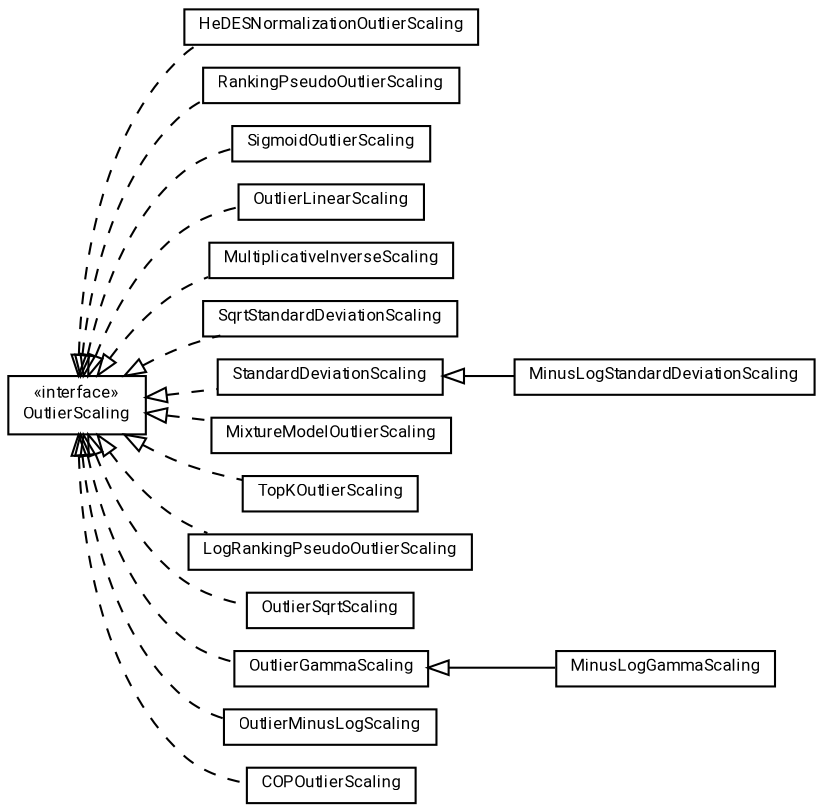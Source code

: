 #!/usr/local/bin/dot
#
# Class diagram 
# Generated by UMLGraph version R5_7_2-60-g0e99a6 (http://www.spinellis.gr/umlgraph/)
#

digraph G {
	graph [fontnames="svg"]
	edge [fontname="Roboto",fontsize=7,labelfontname="Roboto",labelfontsize=7,color="black"];
	node [fontname="Roboto",fontcolor="black",fontsize=8,shape=plaintext,margin=0,width=0,height=0];
	nodesep=0.15;
	ranksep=0.25;
	rankdir=LR;
	// de.lmu.ifi.dbs.elki.utilities.scaling.outlier.MinusLogGammaScaling
	c760546 [label=<<table title="de.lmu.ifi.dbs.elki.utilities.scaling.outlier.MinusLogGammaScaling" border="0" cellborder="1" cellspacing="0" cellpadding="2" href="MinusLogGammaScaling.html" target="_parent">
		<tr><td><table border="0" cellspacing="0" cellpadding="1">
		<tr><td align="center" balign="center"> <font face="Roboto">MinusLogGammaScaling</font> </td></tr>
		</table></td></tr>
		</table>>, URL="MinusLogGammaScaling.html"];
	// de.lmu.ifi.dbs.elki.utilities.scaling.outlier.HeDESNormalizationOutlierScaling
	c760548 [label=<<table title="de.lmu.ifi.dbs.elki.utilities.scaling.outlier.HeDESNormalizationOutlierScaling" border="0" cellborder="1" cellspacing="0" cellpadding="2" href="HeDESNormalizationOutlierScaling.html" target="_parent">
		<tr><td><table border="0" cellspacing="0" cellpadding="1">
		<tr><td align="center" balign="center"> <font face="Roboto">HeDESNormalizationOutlierScaling</font> </td></tr>
		</table></td></tr>
		</table>>, URL="HeDESNormalizationOutlierScaling.html"];
	// de.lmu.ifi.dbs.elki.utilities.scaling.outlier.MinusLogStandardDeviationScaling
	c760549 [label=<<table title="de.lmu.ifi.dbs.elki.utilities.scaling.outlier.MinusLogStandardDeviationScaling" border="0" cellborder="1" cellspacing="0" cellpadding="2" href="MinusLogStandardDeviationScaling.html" target="_parent">
		<tr><td><table border="0" cellspacing="0" cellpadding="1">
		<tr><td align="center" balign="center"> <font face="Roboto">MinusLogStandardDeviationScaling</font> </td></tr>
		</table></td></tr>
		</table>>, URL="MinusLogStandardDeviationScaling.html"];
	// de.lmu.ifi.dbs.elki.utilities.scaling.outlier.OutlierScaling
	c760551 [label=<<table title="de.lmu.ifi.dbs.elki.utilities.scaling.outlier.OutlierScaling" border="0" cellborder="1" cellspacing="0" cellpadding="2" href="OutlierScaling.html" target="_parent">
		<tr><td><table border="0" cellspacing="0" cellpadding="1">
		<tr><td align="center" balign="center"> &#171;interface&#187; </td></tr>
		<tr><td align="center" balign="center"> <font face="Roboto">OutlierScaling</font> </td></tr>
		</table></td></tr>
		</table>>, URL="OutlierScaling.html"];
	// de.lmu.ifi.dbs.elki.utilities.scaling.outlier.RankingPseudoOutlierScaling
	c760552 [label=<<table title="de.lmu.ifi.dbs.elki.utilities.scaling.outlier.RankingPseudoOutlierScaling" border="0" cellborder="1" cellspacing="0" cellpadding="2" href="RankingPseudoOutlierScaling.html" target="_parent">
		<tr><td><table border="0" cellspacing="0" cellpadding="1">
		<tr><td align="center" balign="center"> <font face="Roboto">RankingPseudoOutlierScaling</font> </td></tr>
		</table></td></tr>
		</table>>, URL="RankingPseudoOutlierScaling.html"];
	// de.lmu.ifi.dbs.elki.utilities.scaling.outlier.SigmoidOutlierScaling
	c760553 [label=<<table title="de.lmu.ifi.dbs.elki.utilities.scaling.outlier.SigmoidOutlierScaling" border="0" cellborder="1" cellspacing="0" cellpadding="2" href="SigmoidOutlierScaling.html" target="_parent">
		<tr><td><table border="0" cellspacing="0" cellpadding="1">
		<tr><td align="center" balign="center"> <font face="Roboto">SigmoidOutlierScaling</font> </td></tr>
		</table></td></tr>
		</table>>, URL="SigmoidOutlierScaling.html"];
	// de.lmu.ifi.dbs.elki.utilities.scaling.outlier.OutlierLinearScaling
	c760554 [label=<<table title="de.lmu.ifi.dbs.elki.utilities.scaling.outlier.OutlierLinearScaling" border="0" cellborder="1" cellspacing="0" cellpadding="2" href="OutlierLinearScaling.html" target="_parent">
		<tr><td><table border="0" cellspacing="0" cellpadding="1">
		<tr><td align="center" balign="center"> <font face="Roboto">OutlierLinearScaling</font> </td></tr>
		</table></td></tr>
		</table>>, URL="OutlierLinearScaling.html"];
	// de.lmu.ifi.dbs.elki.utilities.scaling.outlier.MultiplicativeInverseScaling
	c760556 [label=<<table title="de.lmu.ifi.dbs.elki.utilities.scaling.outlier.MultiplicativeInverseScaling" border="0" cellborder="1" cellspacing="0" cellpadding="2" href="MultiplicativeInverseScaling.html" target="_parent">
		<tr><td><table border="0" cellspacing="0" cellpadding="1">
		<tr><td align="center" balign="center"> <font face="Roboto">MultiplicativeInverseScaling</font> </td></tr>
		</table></td></tr>
		</table>>, URL="MultiplicativeInverseScaling.html"];
	// de.lmu.ifi.dbs.elki.utilities.scaling.outlier.SqrtStandardDeviationScaling
	c760557 [label=<<table title="de.lmu.ifi.dbs.elki.utilities.scaling.outlier.SqrtStandardDeviationScaling" border="0" cellborder="1" cellspacing="0" cellpadding="2" href="SqrtStandardDeviationScaling.html" target="_parent">
		<tr><td><table border="0" cellspacing="0" cellpadding="1">
		<tr><td align="center" balign="center"> <font face="Roboto">SqrtStandardDeviationScaling</font> </td></tr>
		</table></td></tr>
		</table>>, URL="SqrtStandardDeviationScaling.html"];
	// de.lmu.ifi.dbs.elki.utilities.scaling.outlier.StandardDeviationScaling
	c760559 [label=<<table title="de.lmu.ifi.dbs.elki.utilities.scaling.outlier.StandardDeviationScaling" border="0" cellborder="1" cellspacing="0" cellpadding="2" href="StandardDeviationScaling.html" target="_parent">
		<tr><td><table border="0" cellspacing="0" cellpadding="1">
		<tr><td align="center" balign="center"> <font face="Roboto">StandardDeviationScaling</font> </td></tr>
		</table></td></tr>
		</table>>, URL="StandardDeviationScaling.html"];
	// de.lmu.ifi.dbs.elki.utilities.scaling.outlier.MixtureModelOutlierScaling
	c760561 [label=<<table title="de.lmu.ifi.dbs.elki.utilities.scaling.outlier.MixtureModelOutlierScaling" border="0" cellborder="1" cellspacing="0" cellpadding="2" href="MixtureModelOutlierScaling.html" target="_parent">
		<tr><td><table border="0" cellspacing="0" cellpadding="1">
		<tr><td align="center" balign="center"> <font face="Roboto">MixtureModelOutlierScaling</font> </td></tr>
		</table></td></tr>
		</table>>, URL="MixtureModelOutlierScaling.html"];
	// de.lmu.ifi.dbs.elki.utilities.scaling.outlier.TopKOutlierScaling
	c760562 [label=<<table title="de.lmu.ifi.dbs.elki.utilities.scaling.outlier.TopKOutlierScaling" border="0" cellborder="1" cellspacing="0" cellpadding="2" href="TopKOutlierScaling.html" target="_parent">
		<tr><td><table border="0" cellspacing="0" cellpadding="1">
		<tr><td align="center" balign="center"> <font face="Roboto">TopKOutlierScaling</font> </td></tr>
		</table></td></tr>
		</table>>, URL="TopKOutlierScaling.html"];
	// de.lmu.ifi.dbs.elki.utilities.scaling.outlier.LogRankingPseudoOutlierScaling
	c760564 [label=<<table title="de.lmu.ifi.dbs.elki.utilities.scaling.outlier.LogRankingPseudoOutlierScaling" border="0" cellborder="1" cellspacing="0" cellpadding="2" href="LogRankingPseudoOutlierScaling.html" target="_parent">
		<tr><td><table border="0" cellspacing="0" cellpadding="1">
		<tr><td align="center" balign="center"> <font face="Roboto">LogRankingPseudoOutlierScaling</font> </td></tr>
		</table></td></tr>
		</table>>, URL="LogRankingPseudoOutlierScaling.html"];
	// de.lmu.ifi.dbs.elki.utilities.scaling.outlier.OutlierSqrtScaling
	c760565 [label=<<table title="de.lmu.ifi.dbs.elki.utilities.scaling.outlier.OutlierSqrtScaling" border="0" cellborder="1" cellspacing="0" cellpadding="2" href="OutlierSqrtScaling.html" target="_parent">
		<tr><td><table border="0" cellspacing="0" cellpadding="1">
		<tr><td align="center" balign="center"> <font face="Roboto">OutlierSqrtScaling</font> </td></tr>
		</table></td></tr>
		</table>>, URL="OutlierSqrtScaling.html"];
	// de.lmu.ifi.dbs.elki.utilities.scaling.outlier.OutlierGammaScaling
	c760567 [label=<<table title="de.lmu.ifi.dbs.elki.utilities.scaling.outlier.OutlierGammaScaling" border="0" cellborder="1" cellspacing="0" cellpadding="2" href="OutlierGammaScaling.html" target="_parent">
		<tr><td><table border="0" cellspacing="0" cellpadding="1">
		<tr><td align="center" balign="center"> <font face="Roboto">OutlierGammaScaling</font> </td></tr>
		</table></td></tr>
		</table>>, URL="OutlierGammaScaling.html"];
	// de.lmu.ifi.dbs.elki.utilities.scaling.outlier.OutlierMinusLogScaling
	c760569 [label=<<table title="de.lmu.ifi.dbs.elki.utilities.scaling.outlier.OutlierMinusLogScaling" border="0" cellborder="1" cellspacing="0" cellpadding="2" href="OutlierMinusLogScaling.html" target="_parent">
		<tr><td><table border="0" cellspacing="0" cellpadding="1">
		<tr><td align="center" balign="center"> <font face="Roboto">OutlierMinusLogScaling</font> </td></tr>
		</table></td></tr>
		</table>>, URL="OutlierMinusLogScaling.html"];
	// de.lmu.ifi.dbs.elki.utilities.scaling.outlier.COPOutlierScaling
	c760570 [label=<<table title="de.lmu.ifi.dbs.elki.utilities.scaling.outlier.COPOutlierScaling" border="0" cellborder="1" cellspacing="0" cellpadding="2" href="COPOutlierScaling.html" target="_parent">
		<tr><td><table border="0" cellspacing="0" cellpadding="1">
		<tr><td align="center" balign="center"> <font face="Roboto">COPOutlierScaling</font> </td></tr>
		</table></td></tr>
		</table>>, URL="COPOutlierScaling.html"];
	// de.lmu.ifi.dbs.elki.utilities.scaling.outlier.MinusLogGammaScaling extends de.lmu.ifi.dbs.elki.utilities.scaling.outlier.OutlierGammaScaling
	c760567 -> c760546 [arrowtail=empty,dir=back,weight=10];
	// de.lmu.ifi.dbs.elki.utilities.scaling.outlier.HeDESNormalizationOutlierScaling implements de.lmu.ifi.dbs.elki.utilities.scaling.outlier.OutlierScaling
	c760551 -> c760548 [arrowtail=empty,style=dashed,dir=back,weight=9];
	// de.lmu.ifi.dbs.elki.utilities.scaling.outlier.MinusLogStandardDeviationScaling extends de.lmu.ifi.dbs.elki.utilities.scaling.outlier.StandardDeviationScaling
	c760559 -> c760549 [arrowtail=empty,dir=back,weight=10];
	// de.lmu.ifi.dbs.elki.utilities.scaling.outlier.RankingPseudoOutlierScaling implements de.lmu.ifi.dbs.elki.utilities.scaling.outlier.OutlierScaling
	c760551 -> c760552 [arrowtail=empty,style=dashed,dir=back,weight=9];
	// de.lmu.ifi.dbs.elki.utilities.scaling.outlier.SigmoidOutlierScaling implements de.lmu.ifi.dbs.elki.utilities.scaling.outlier.OutlierScaling
	c760551 -> c760553 [arrowtail=empty,style=dashed,dir=back,weight=9];
	// de.lmu.ifi.dbs.elki.utilities.scaling.outlier.OutlierLinearScaling implements de.lmu.ifi.dbs.elki.utilities.scaling.outlier.OutlierScaling
	c760551 -> c760554 [arrowtail=empty,style=dashed,dir=back,weight=9];
	// de.lmu.ifi.dbs.elki.utilities.scaling.outlier.MultiplicativeInverseScaling implements de.lmu.ifi.dbs.elki.utilities.scaling.outlier.OutlierScaling
	c760551 -> c760556 [arrowtail=empty,style=dashed,dir=back,weight=9];
	// de.lmu.ifi.dbs.elki.utilities.scaling.outlier.SqrtStandardDeviationScaling implements de.lmu.ifi.dbs.elki.utilities.scaling.outlier.OutlierScaling
	c760551 -> c760557 [arrowtail=empty,style=dashed,dir=back,weight=9];
	// de.lmu.ifi.dbs.elki.utilities.scaling.outlier.StandardDeviationScaling implements de.lmu.ifi.dbs.elki.utilities.scaling.outlier.OutlierScaling
	c760551 -> c760559 [arrowtail=empty,style=dashed,dir=back,weight=9];
	// de.lmu.ifi.dbs.elki.utilities.scaling.outlier.MixtureModelOutlierScaling implements de.lmu.ifi.dbs.elki.utilities.scaling.outlier.OutlierScaling
	c760551 -> c760561 [arrowtail=empty,style=dashed,dir=back,weight=9];
	// de.lmu.ifi.dbs.elki.utilities.scaling.outlier.TopKOutlierScaling implements de.lmu.ifi.dbs.elki.utilities.scaling.outlier.OutlierScaling
	c760551 -> c760562 [arrowtail=empty,style=dashed,dir=back,weight=9];
	// de.lmu.ifi.dbs.elki.utilities.scaling.outlier.LogRankingPseudoOutlierScaling implements de.lmu.ifi.dbs.elki.utilities.scaling.outlier.OutlierScaling
	c760551 -> c760564 [arrowtail=empty,style=dashed,dir=back,weight=9];
	// de.lmu.ifi.dbs.elki.utilities.scaling.outlier.OutlierSqrtScaling implements de.lmu.ifi.dbs.elki.utilities.scaling.outlier.OutlierScaling
	c760551 -> c760565 [arrowtail=empty,style=dashed,dir=back,weight=9];
	// de.lmu.ifi.dbs.elki.utilities.scaling.outlier.OutlierGammaScaling implements de.lmu.ifi.dbs.elki.utilities.scaling.outlier.OutlierScaling
	c760551 -> c760567 [arrowtail=empty,style=dashed,dir=back,weight=9];
	// de.lmu.ifi.dbs.elki.utilities.scaling.outlier.OutlierMinusLogScaling implements de.lmu.ifi.dbs.elki.utilities.scaling.outlier.OutlierScaling
	c760551 -> c760569 [arrowtail=empty,style=dashed,dir=back,weight=9];
	// de.lmu.ifi.dbs.elki.utilities.scaling.outlier.COPOutlierScaling implements de.lmu.ifi.dbs.elki.utilities.scaling.outlier.OutlierScaling
	c760551 -> c760570 [arrowtail=empty,style=dashed,dir=back,weight=9];
}

